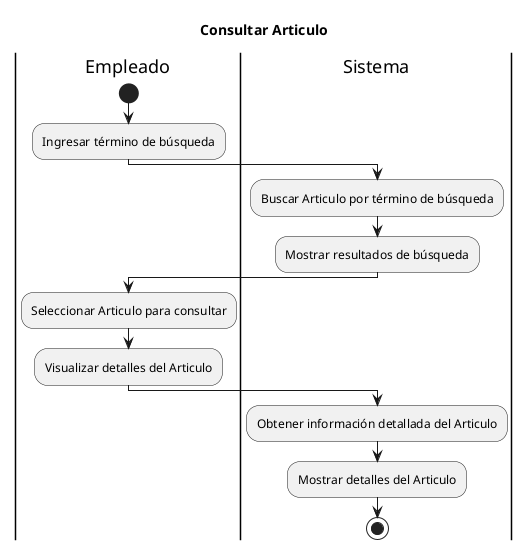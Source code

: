 @startuml da_consultar_Articulo
Title Consultar Articulo
|Empleado|
start
:Ingresar término de búsqueda;
|Sistema|
:Buscar Articulo por término de búsqueda;
:Mostrar resultados de búsqueda;
|Empleado|
:Seleccionar Articulo para consultar;
:Visualizar detalles del Articulo;
|Sistema|
:Obtener información detallada del Articulo;
:Mostrar detalles del Articulo;
stop
@enduml
